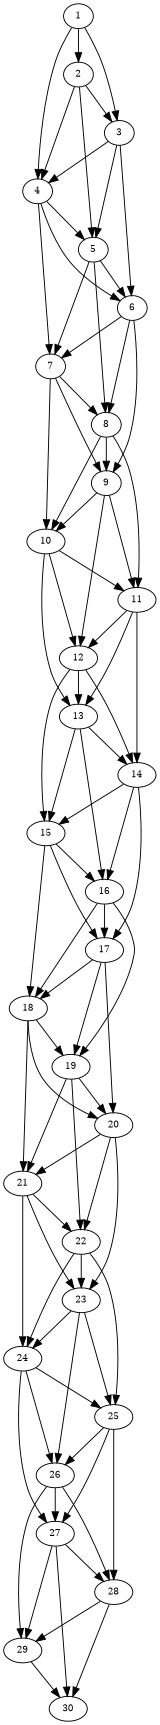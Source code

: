 digraph G {
  size="11.5.8"; node[fontsize=10,height=0.01,width=0.01]; edge[len=3.0];
  1 -> 4;
  1 -> 3;
  1 -> 2;
  2 -> 5;
  2 -> 4;
  2 -> 3;
  3 -> 6;
  3 -> 5;
  3 -> 4;
  4 -> 7;
  4 -> 6;
  4 -> 5;
  5 -> 8;
  5 -> 7;
  5 -> 6;
  6 -> 9;
  6 -> 8;
  6 -> 7;
  7 -> 10;
  7 -> 9;
  7 -> 8;
  8 -> 11;
  8 -> 10;
  8 -> 9;
  9 -> 12;
  9 -> 11;
  9 -> 10;
  10 -> 13;
  10 -> 12;
  10 -> 11;
  11 -> 14;
  11 -> 13;
  11 -> 12;
  12 -> 15;
  12 -> 14;
  12 -> 13;
  13 -> 16;
  13 -> 15;
  13 -> 14;
  14 -> 17;
  14 -> 16;
  14 -> 15;
  15 -> 18;
  15 -> 17;
  15 -> 16;
  16 -> 19;
  16 -> 18;
  16 -> 17;
  17 -> 20;
  17 -> 19;
  17 -> 18;
  18 -> 21;
  18 -> 20;
  18 -> 19;
  19 -> 22;
  19 -> 21;
  19 -> 20;
  20 -> 23;
  20 -> 22;
  20 -> 21;
  21 -> 24;
  21 -> 23;
  21 -> 22;
  22 -> 25;
  22 -> 24;
  22 -> 23;
  23 -> 26;
  23 -> 25;
  23 -> 24;
  24 -> 27;
  24 -> 26;
  24 -> 25;
  25 -> 28;
  25 -> 27;
  25 -> 26;
  26 -> 29;
  26 -> 28;
  26 -> 27;
  27 -> 30;
  27 -> 29;
  27 -> 28;
  28 -> 30;
  28 -> 29;
  29 -> 30;
}

